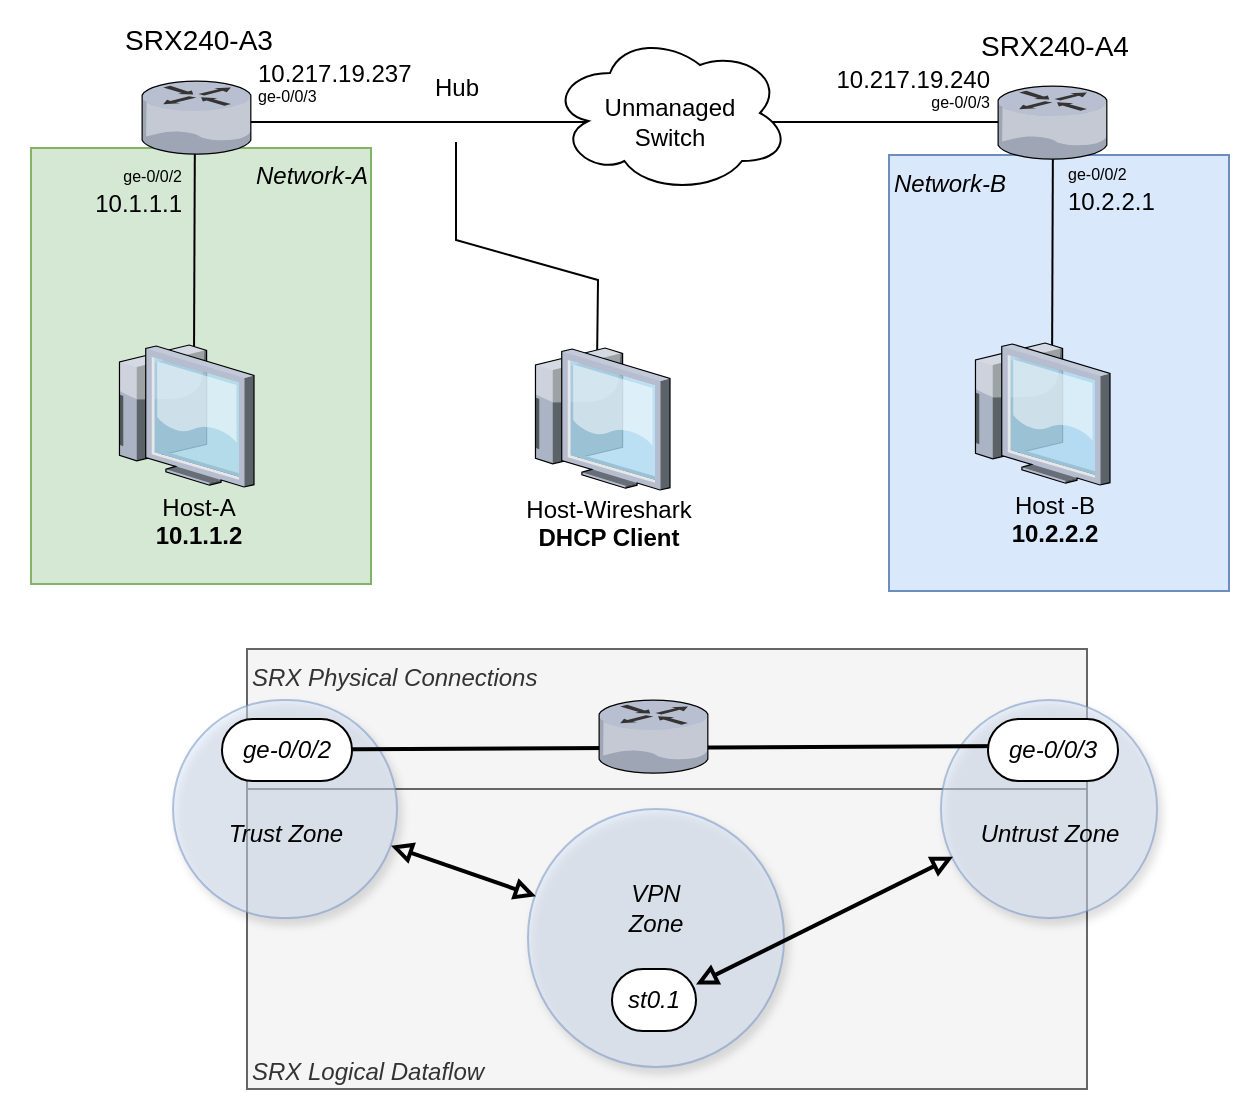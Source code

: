 <mxfile version="10.6.5" type="device"><diagram id="0b890fd1-d055-feaf-0fa1-75b55c3daab7" name="Page-1"><mxGraphModel dx="1074" dy="-236" grid="1" gridSize="10" guides="1" tooltips="1" connect="1" arrows="1" fold="1" page="1" pageScale="1" pageWidth="1169" pageHeight="827" math="0" shadow="0"><root><mxCell id="0"/><mxCell id="1" parent="0"/><mxCell id="pAwSDTHVR3e-TCLcZYTy-352" value="SRX Physical Connections" style="rounded=0;whiteSpace=wrap;html=1;align=left;fillColor=#f5f5f5;verticalAlign=top;strokeColor=#666666;fontStyle=2;fontColor=#333333;" parent="1" vertex="1"><mxGeometry x="360.5" y="1324.5" width="420" height="70" as="geometry"/></mxCell><mxCell id="pAwSDTHVR3e-TCLcZYTy-359" value="SRX Logical Dataflow" style="rounded=0;whiteSpace=wrap;html=1;align=left;fillColor=#f5f5f5;verticalAlign=bottom;strokeColor=#666666;fontStyle=2;fontColor=#333333;" parent="1" vertex="1"><mxGeometry x="360.5" y="1394.5" width="420" height="150" as="geometry"/></mxCell><mxCell id="pAwSDTHVR3e-TCLcZYTy-363" value="Trust Zone" style="rounded=1;whiteSpace=wrap;html=1;align=center;fillColor=#dae8fc;verticalAlign=middle;strokeColor=#6c8ebf;fontStyle=2;comic=0;glass=0;shadow=1;arcSize=50;opacity=50;spacingTop=25;" parent="1" vertex="1"><mxGeometry x="323.5" y="1350" width="112" height="109" as="geometry"/></mxCell><mxCell id="pAwSDTHVR3e-TCLcZYTy-351" value="Network-A" style="rounded=0;whiteSpace=wrap;html=1;align=right;fillColor=#d5e8d4;verticalAlign=top;strokeColor=#82b366;fontStyle=2" parent="1" vertex="1"><mxGeometry x="252.5" y="1074" width="170" height="218" as="geometry"/></mxCell><mxCell id="pAwSDTHVR3e-TCLcZYTy-350" value="Network-B" style="rounded=0;whiteSpace=wrap;html=1;align=left;fillColor=#dae8fc;verticalAlign=top;strokeColor=#6c8ebf;fontStyle=2" parent="1" vertex="1"><mxGeometry x="681.5" y="1077.5" width="170" height="218" as="geometry"/></mxCell><mxCell id="pAwSDTHVR3e-TCLcZYTy-349" style="edgeStyle=none;rounded=0;html=1;jettySize=auto;orthogonalLoop=1;endArrow=none;endFill=0;" parent="1" edge="1"><mxGeometry relative="1" as="geometry"><mxPoint x="465" y="1071" as="sourcePoint"/><mxPoint x="535.5" y="1183" as="targetPoint"/><Array as="points"><mxPoint x="465" y="1120"/><mxPoint x="536" y="1140"/></Array></mxGeometry></mxCell><mxCell id="pAwSDTHVR3e-TCLcZYTy-342" style="edgeStyle=none;rounded=0;html=1;jettySize=auto;orthogonalLoop=1;endArrow=none;endFill=0;" parent="1" edge="1"><mxGeometry relative="1" as="geometry"><mxPoint x="334.5" y="1053" as="sourcePoint"/><mxPoint x="334" y="1180.5" as="targetPoint"/></mxGeometry></mxCell><mxCell id="pAwSDTHVR3e-TCLcZYTy-337" style="edgeStyle=none;rounded=0;html=1;jettySize=auto;orthogonalLoop=1;endArrow=none;endFill=0;" parent="1" edge="1"><mxGeometry relative="1" as="geometry"><mxPoint x="343.5" y="1061" as="sourcePoint"/><mxPoint x="758.5" y="1061" as="targetPoint"/></mxGeometry></mxCell><mxCell id="pAwSDTHVR3e-TCLcZYTy-319" value="" style="group" parent="1" vertex="1" connectable="0"><mxGeometry x="237.5" y="1000.571" width="243.5" height="105" as="geometry"/></mxCell><mxCell id="pAwSDTHVR3e-TCLcZYTy-320" value="&lt;div align=&quot;right&quot;&gt;&lt;div align=&quot;right&quot;&gt;&lt;font style=&quot;font-size: 8px&quot;&gt;ge-0/0/2&lt;/font&gt;&lt;/div&gt;&lt;/div&gt;10.1.1.1" style="text;html=1;resizable=0;points=[];autosize=1;align=right;verticalAlign=bottom;spacingTop=-4;" parent="pAwSDTHVR3e-TCLcZYTy-319" vertex="1"><mxGeometry x="31.5" y="80" width="60" height="30" as="geometry"/></mxCell><mxCell id="pAwSDTHVR3e-TCLcZYTy-321" value="" style="verticalLabelPosition=bottom;aspect=fixed;html=1;verticalAlign=top;strokeColor=none;align=center;outlineConnect=0;shape=mxgraph.citrix.router;" parent="pAwSDTHVR3e-TCLcZYTy-319" vertex="1"><mxGeometry x="70.5" y="40" width="55" height="36.5" as="geometry"/></mxCell><mxCell id="pAwSDTHVR3e-TCLcZYTy-322" value="&lt;div&gt;&lt;font style=&quot;font-size: 14px&quot;&gt;SRX240-A3&lt;/font&gt;&lt;/div&gt;" style="text;html=1;resizable=0;points=[];autosize=1;align=center;verticalAlign=top;spacingTop=-4;" parent="pAwSDTHVR3e-TCLcZYTy-319" vertex="1"><mxGeometry x="53" y="8.5" width="90" height="20" as="geometry"/></mxCell><mxCell id="pAwSDTHVR3e-TCLcZYTy-323" value="&lt;div align=&quot;left&quot;&gt;10.217.19.237&lt;br&gt;&lt;/div&gt;&lt;div style=&quot;font-size: 8px&quot; align=&quot;left&quot;&gt;ge-0/0/3&lt;/div&gt;" style="text;html=1;resizable=0;points=[];autosize=1;align=left;verticalAlign=bottom;spacingTop=-4;" parent="pAwSDTHVR3e-TCLcZYTy-319" vertex="1"><mxGeometry x="126" y="25" width="90" height="30" as="geometry"/></mxCell><mxCell id="XX4P9T8JpAVDF9fdknpm-319" value="Hub" style="shape=image;html=1;verticalAlign=top;verticalLabelPosition=bottom;labelBackgroundColor=#ffffff;imageAspect=0;aspect=fixed;image=https://cdn1.iconfinder.com/data/icons/Momentum_MatteEntireSet/32/network-hub.png;spacingTop=-50;" vertex="1" parent="pAwSDTHVR3e-TCLcZYTy-319"><mxGeometry x="211.5" y="47.429" width="32" height="32" as="geometry"/></mxCell><mxCell id="pAwSDTHVR3e-TCLcZYTy-330" value="" style="group" parent="1" vertex="1" connectable="0"><mxGeometry x="665.5" y="1003.071" width="198" height="106.5" as="geometry"/></mxCell><mxCell id="pAwSDTHVR3e-TCLcZYTy-341" style="edgeStyle=none;rounded=0;html=1;jettySize=auto;orthogonalLoop=1;endArrow=none;endFill=0;" parent="pAwSDTHVR3e-TCLcZYTy-330" edge="1"><mxGeometry relative="1" as="geometry"><mxPoint x="98" y="58.429" as="sourcePoint"/><mxPoint x="97.5" y="185.929" as="targetPoint"/></mxGeometry></mxCell><mxCell id="pAwSDTHVR3e-TCLcZYTy-331" value="&lt;div align=&quot;left&quot;&gt;&lt;div&gt;&lt;font style=&quot;font-size: 8px&quot;&gt;ge-0/0/2&lt;/font&gt;&lt;/div&gt;&lt;/div&gt;&lt;div align=&quot;left&quot;&gt;10.2.2.1&lt;/div&gt;" style="text;html=1;resizable=0;points=[];autosize=1;align=left;verticalAlign=bottom;spacingTop=-4;" parent="pAwSDTHVR3e-TCLcZYTy-330" vertex="1"><mxGeometry x="103" y="76.5" width="60" height="30" as="geometry"/></mxCell><mxCell id="pAwSDTHVR3e-TCLcZYTy-332" value="" style="verticalLabelPosition=bottom;aspect=fixed;html=1;verticalAlign=top;strokeColor=none;align=center;outlineConnect=0;shape=mxgraph.citrix.router;" parent="pAwSDTHVR3e-TCLcZYTy-330" vertex="1"><mxGeometry x="70.5" y="40" width="55" height="36.5" as="geometry"/></mxCell><mxCell id="pAwSDTHVR3e-TCLcZYTy-333" value="&lt;div&gt;&lt;font style=&quot;font-size: 14px&quot;&gt;SRX240-A4&lt;/font&gt;&lt;/div&gt;" style="text;html=1;resizable=0;points=[];autosize=1;align=center;verticalAlign=top;spacingTop=-4;" parent="pAwSDTHVR3e-TCLcZYTy-330" vertex="1"><mxGeometry x="53" y="8.5" width="90" height="20" as="geometry"/></mxCell><mxCell id="pAwSDTHVR3e-TCLcZYTy-334" value="&lt;div align=&quot;right&quot;&gt;10.217.19.240&lt;br&gt;&lt;/div&gt;&lt;div style=&quot;font-size: 8px&quot; align=&quot;right&quot;&gt;ge-0/0/3&lt;/div&gt;" style="text;html=1;resizable=0;points=[];autosize=1;align=right;verticalAlign=bottom;spacingTop=-4;" parent="pAwSDTHVR3e-TCLcZYTy-330" vertex="1"><mxGeometry x="-22.5" y="26" width="90" height="30" as="geometry"/></mxCell><mxCell id="pAwSDTHVR3e-TCLcZYTy-336" value="&lt;div&gt;Unmanaged&lt;/div&gt;&lt;div&gt;Switch&lt;/div&gt;" style="ellipse;shape=cloud;whiteSpace=wrap;html=1;align=center;spacingTop=9;" parent="1" vertex="1"><mxGeometry x="512" y="1016.5" width="120" height="80" as="geometry"/></mxCell><mxCell id="pAwSDTHVR3e-TCLcZYTy-338" value="" style="group" parent="1" vertex="1" connectable="0"><mxGeometry x="721" y="1171.5" width="85.5" height="111" as="geometry"/></mxCell><mxCell id="pAwSDTHVR3e-TCLcZYTy-339" value="" style="verticalLabelPosition=bottom;aspect=fixed;html=1;verticalAlign=top;strokeColor=none;align=center;outlineConnect=0;shape=mxgraph.citrix.thin_client;" parent="pAwSDTHVR3e-TCLcZYTy-338" vertex="1"><mxGeometry width="71" height="71" as="geometry"/></mxCell><mxCell id="pAwSDTHVR3e-TCLcZYTy-340" value="&lt;div align=&quot;center&quot;&gt;Host -B&lt;br&gt;&lt;/div&gt;&lt;div align=&quot;center&quot;&gt;&lt;b&gt;10.2.2.2&lt;/b&gt;&lt;br&gt;&lt;/div&gt;&lt;div align=&quot;center&quot;&gt;&lt;br&gt;&lt;/div&gt;" style="text;html=1;resizable=0;points=[];autosize=1;align=center;verticalAlign=top;spacingTop=-4;" parent="pAwSDTHVR3e-TCLcZYTy-338" vertex="1"><mxGeometry x="13" y="71" width="60" height="40" as="geometry"/></mxCell><mxCell id="pAwSDTHVR3e-TCLcZYTy-343" value="" style="group" parent="1" vertex="1" connectable="0"><mxGeometry x="293" y="1172.5" width="85.5" height="111" as="geometry"/></mxCell><mxCell id="pAwSDTHVR3e-TCLcZYTy-344" value="" style="verticalLabelPosition=bottom;aspect=fixed;html=1;verticalAlign=top;strokeColor=none;align=center;outlineConnect=0;shape=mxgraph.citrix.thin_client;" parent="pAwSDTHVR3e-TCLcZYTy-343" vertex="1"><mxGeometry width="71" height="71" as="geometry"/></mxCell><mxCell id="pAwSDTHVR3e-TCLcZYTy-345" value="&lt;div align=&quot;center&quot;&gt;Host-A &lt;br&gt;&lt;/div&gt;&lt;div align=&quot;center&quot;&gt;&lt;b&gt;10.1.1.2&lt;/b&gt;&lt;br&gt;&lt;/div&gt;&lt;div align=&quot;center&quot;&gt;&lt;br&gt;&lt;/div&gt;" style="text;html=1;resizable=0;points=[];autosize=1;align=center;verticalAlign=top;spacingTop=-4;" parent="pAwSDTHVR3e-TCLcZYTy-343" vertex="1"><mxGeometry x="13" y="71" width="60" height="40" as="geometry"/></mxCell><mxCell id="pAwSDTHVR3e-TCLcZYTy-346" value="" style="group" parent="1" vertex="1" connectable="0"><mxGeometry x="501" y="1174" width="113" height="110" as="geometry"/></mxCell><mxCell id="pAwSDTHVR3e-TCLcZYTy-347" value="" style="verticalLabelPosition=bottom;aspect=fixed;html=1;verticalAlign=top;strokeColor=none;align=center;outlineConnect=0;shape=mxgraph.citrix.thin_client;" parent="pAwSDTHVR3e-TCLcZYTy-346" vertex="1"><mxGeometry width="71" height="71" as="geometry"/></mxCell><mxCell id="pAwSDTHVR3e-TCLcZYTy-348" value="&lt;div align=&quot;center&quot;&gt;Host-Wireshark&lt;/div&gt;&lt;div align=&quot;center&quot;&gt;&lt;b&gt;DHCP Client&lt;/b&gt;&lt;br&gt;&lt;/div&gt;" style="text;html=1;resizable=0;points=[];autosize=1;align=center;verticalAlign=top;spacingTop=-4;" parent="pAwSDTHVR3e-TCLcZYTy-346" vertex="1"><mxGeometry x="-10.5" y="71" width="100" height="30" as="geometry"/></mxCell><mxCell id="pAwSDTHVR3e-TCLcZYTy-360" value="&lt;div align=&quot;center&quot;&gt;VPN&lt;/div&gt;&lt;div&gt;Zone&lt;br&gt;&lt;/div&gt;" style="rounded=1;whiteSpace=wrap;html=1;align=center;fillColor=#dae8fc;verticalAlign=middle;strokeColor=#6c8ebf;fontStyle=2;comic=0;glass=0;shadow=1;arcSize=50;opacity=50;spacingTop=-30;spacingLeft=0;" parent="1" vertex="1"><mxGeometry x="501" y="1404.5" width="128" height="129" as="geometry"/></mxCell><mxCell id="pAwSDTHVR3e-TCLcZYTy-365" style="edgeStyle=none;rounded=0;html=1;jettySize=auto;orthogonalLoop=1;endArrow=block;endFill=0;strokeWidth=2;startArrow=block;startFill=0;targetPerimeterSpacing=-4;sourcePerimeterSpacing=-3;" parent="1" source="pAwSDTHVR3e-TCLcZYTy-363" target="pAwSDTHVR3e-TCLcZYTy-360" edge="1"><mxGeometry relative="1" as="geometry"><mxPoint x="725.5" y="1479.5" as="sourcePoint"/><mxPoint x="600.5" y="1469.5" as="targetPoint"/></mxGeometry></mxCell><mxCell id="pAwSDTHVR3e-TCLcZYTy-369" value="Untrust Zone" style="rounded=1;whiteSpace=wrap;html=1;align=center;fillColor=#dae8fc;verticalAlign=middle;strokeColor=#6c8ebf;fontStyle=2;comic=0;glass=0;shadow=1;arcSize=50;opacity=50;spacingTop=25;" parent="1" vertex="1"><mxGeometry x="707.5" y="1350" width="108" height="109" as="geometry"/></mxCell><mxCell id="pAwSDTHVR3e-TCLcZYTy-370" style="edgeStyle=none;rounded=0;html=1;jettySize=auto;orthogonalLoop=1;endArrow=block;endFill=0;exitX=1;exitY=0.25;exitDx=0;exitDy=0;strokeWidth=2;startArrow=block;startFill=0;sourcePerimeterSpacing=-4;targetPerimeterSpacing=-6;" parent="1" source="pAwSDTHVR3e-TCLcZYTy-372" target="pAwSDTHVR3e-TCLcZYTy-369" edge="1"><mxGeometry relative="1" as="geometry"><mxPoint x="629.5" y="1469.5" as="sourcePoint"/><mxPoint x="680.5" y="1469.5" as="targetPoint"/></mxGeometry></mxCell><mxCell id="pAwSDTHVR3e-TCLcZYTy-353" style="edgeStyle=none;rounded=0;html=1;jettySize=auto;orthogonalLoop=1;endArrow=none;endFill=0;strokeWidth=2;exitX=0;exitY=0.5;exitDx=0;exitDy=0;entryX=1;entryY=0.5;entryDx=0;entryDy=0;" parent="1" source="pAwSDTHVR3e-TCLcZYTy-376" edge="1"><mxGeometry relative="1" as="geometry"><mxPoint x="360.5" y="1372.833" as="sourcePoint"/><mxPoint x="780.5" y="1372.833" as="targetPoint"/><Array as="points"/></mxGeometry></mxCell><mxCell id="pAwSDTHVR3e-TCLcZYTy-357" value="" style="verticalLabelPosition=bottom;aspect=fixed;html=1;verticalAlign=top;strokeColor=none;align=center;outlineConnect=0;shape=mxgraph.citrix.router;" parent="1" vertex="1"><mxGeometry x="536.5" y="1350.071" width="55" height="36.5" as="geometry"/></mxCell><mxCell id="pAwSDTHVR3e-TCLcZYTy-372" value="st0.1" style="rounded=1;whiteSpace=wrap;html=1;align=center;verticalAlign=middle;fontStyle=2;comic=0;glass=0;shadow=0;arcSize=50;" parent="1" vertex="1"><mxGeometry x="543" y="1484.5" width="42" height="31" as="geometry"/></mxCell><mxCell id="pAwSDTHVR3e-TCLcZYTy-374" value="&lt;div align=&quot;right&quot;&gt;ge-0/0/3&lt;/div&gt;" style="rounded=1;whiteSpace=wrap;html=1;align=center;verticalAlign=middle;fontStyle=2;comic=0;glass=0;shadow=0;arcSize=50;" parent="1" vertex="1"><mxGeometry x="731" y="1359.5" width="65" height="31" as="geometry"/></mxCell><mxCell id="pAwSDTHVR3e-TCLcZYTy-377" style="edgeStyle=none;rounded=0;html=1;jettySize=auto;orthogonalLoop=1;endArrow=none;endFill=0;strokeWidth=2;exitX=0;exitY=0.5;exitDx=0;exitDy=0;entryX=1;entryY=0.5;entryDx=0;entryDy=0;" parent="1" target="pAwSDTHVR3e-TCLcZYTy-376" edge="1"><mxGeometry relative="1" as="geometry"><mxPoint x="360.5" y="1372.833" as="sourcePoint"/><mxPoint x="780.5" y="1372.833" as="targetPoint"/><Array as="points"/></mxGeometry></mxCell><mxCell id="pAwSDTHVR3e-TCLcZYTy-376" value="&lt;div align=&quot;right&quot;&gt;ge-0/0/2&lt;/div&gt;" style="rounded=1;whiteSpace=wrap;html=1;align=center;verticalAlign=middle;fontStyle=2;comic=0;glass=0;shadow=0;arcSize=50;" parent="1" vertex="1"><mxGeometry x="348" y="1359.5" width="65" height="31" as="geometry"/></mxCell></root></mxGraphModel></diagram></mxfile>